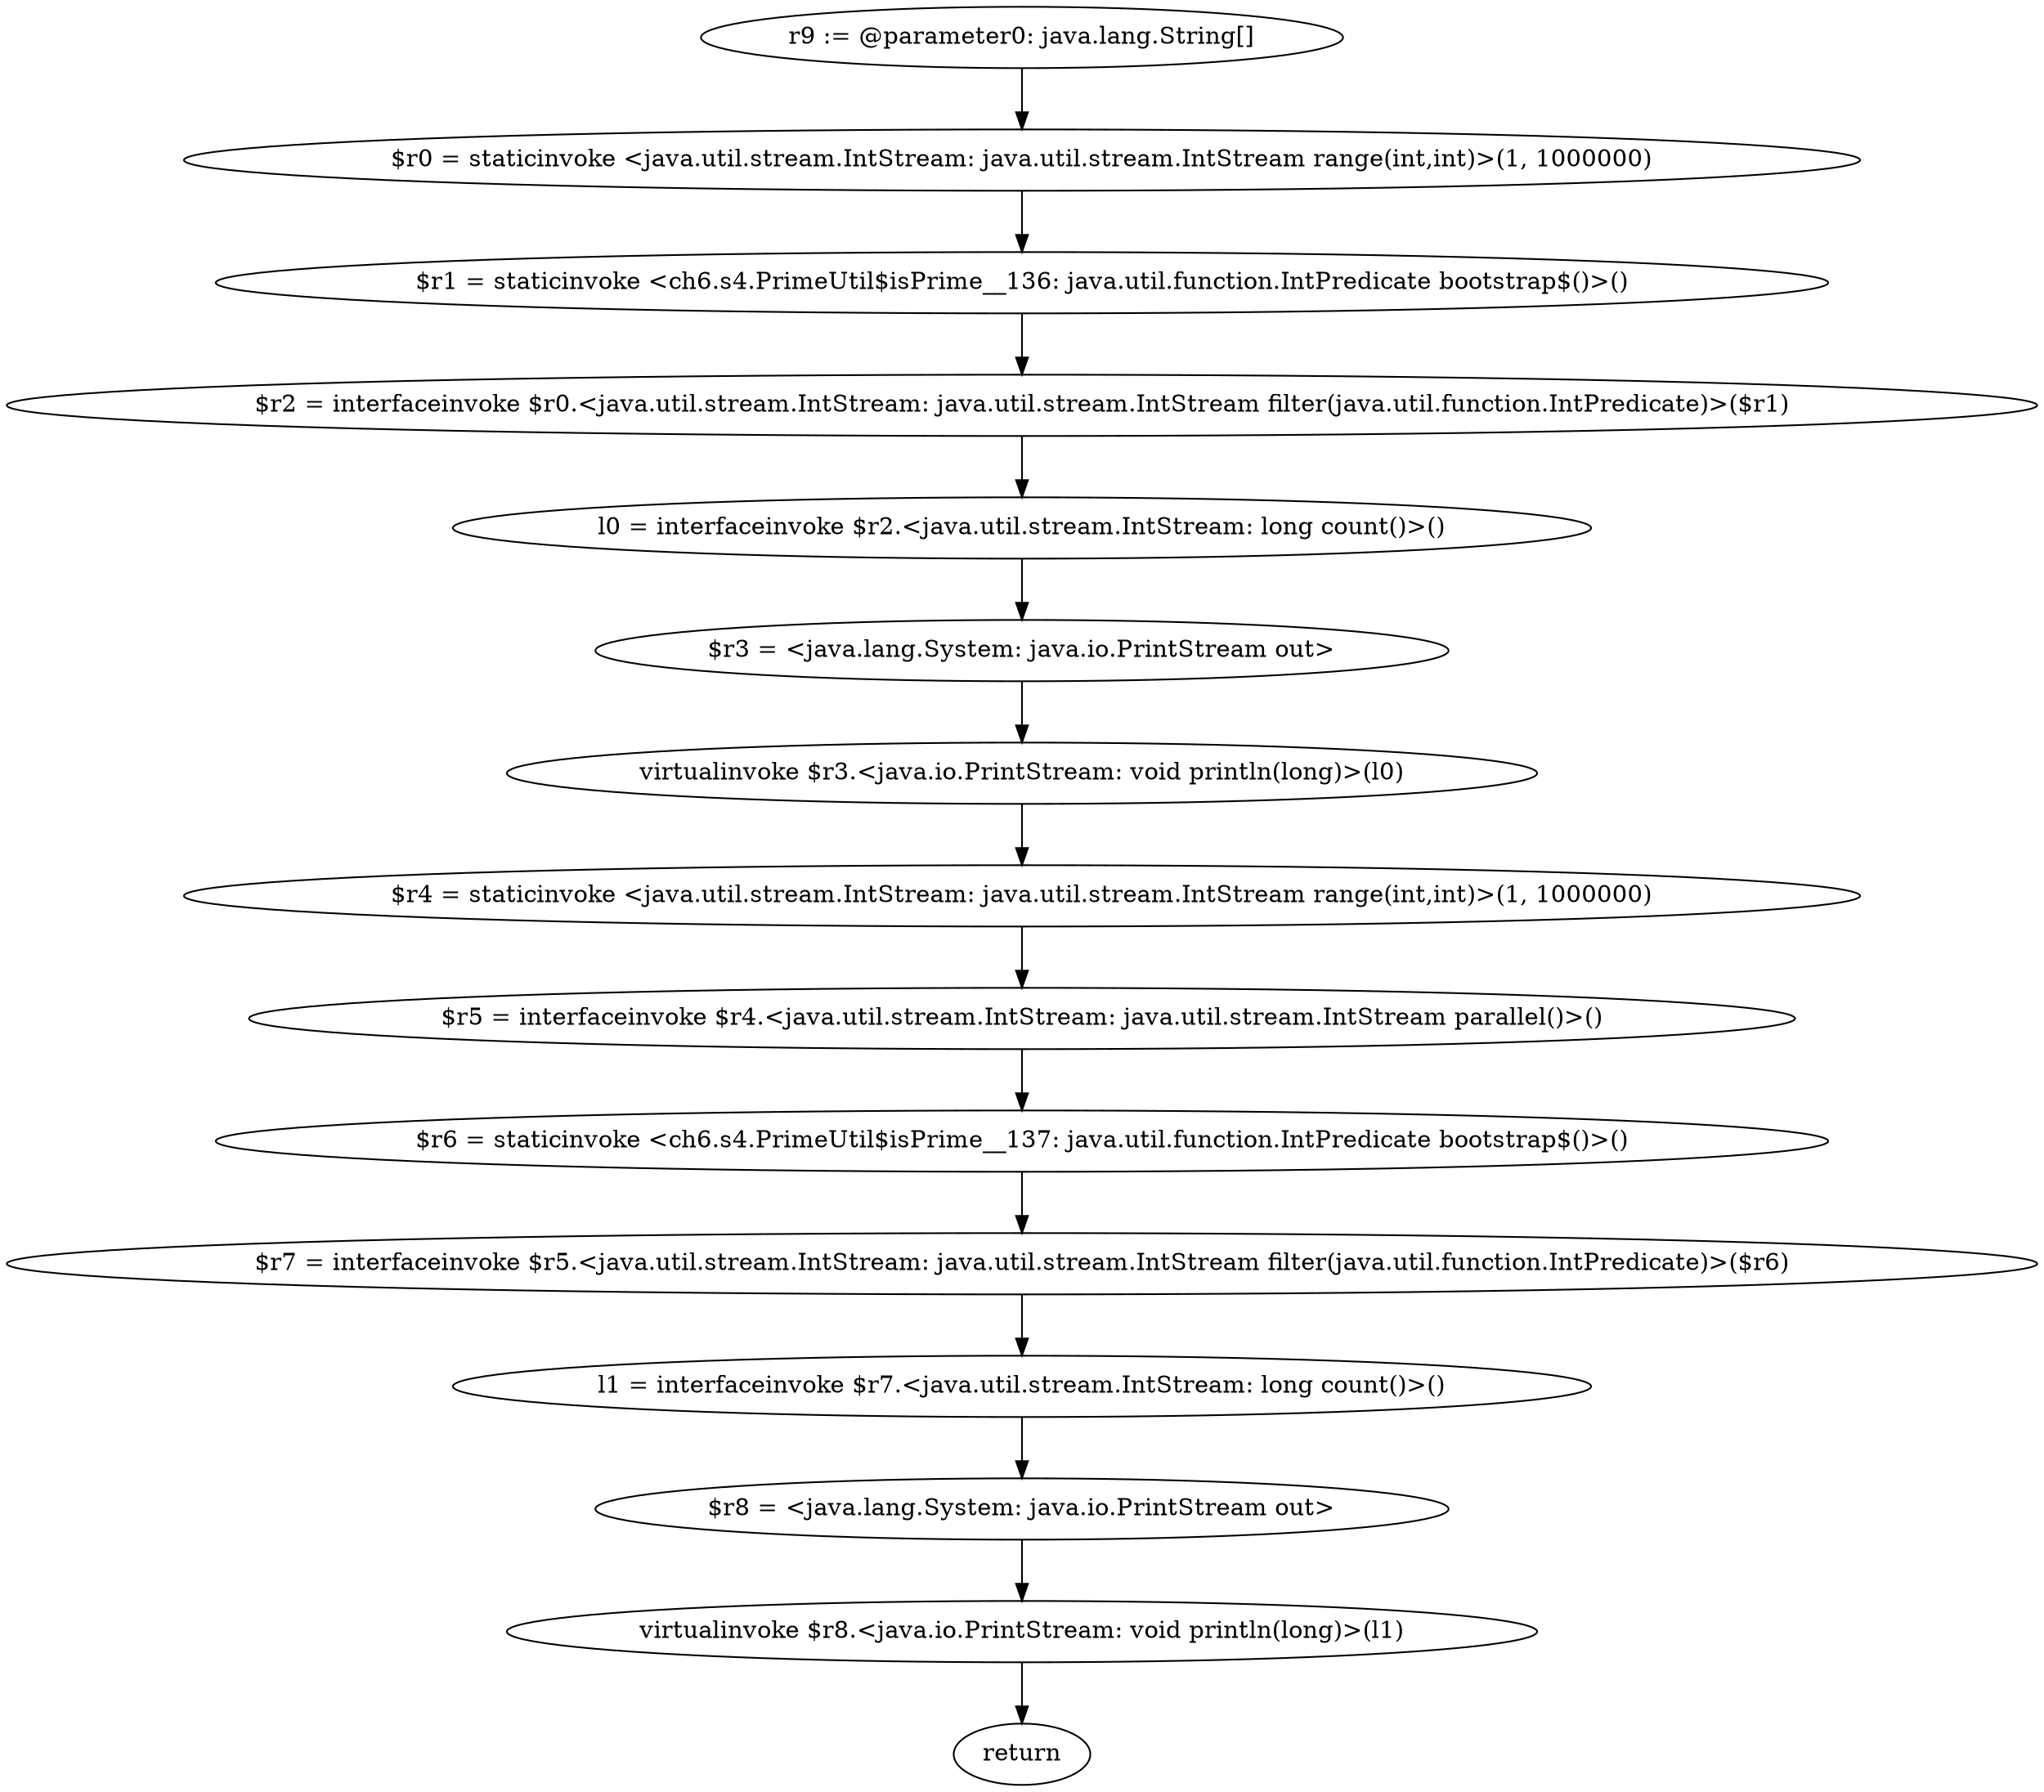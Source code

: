 digraph "unitGraph" {
    "r9 := @parameter0: java.lang.String[]"
    "$r0 = staticinvoke <java.util.stream.IntStream: java.util.stream.IntStream range(int,int)>(1, 1000000)"
    "$r1 = staticinvoke <ch6.s4.PrimeUtil$isPrime__136: java.util.function.IntPredicate bootstrap$()>()"
    "$r2 = interfaceinvoke $r0.<java.util.stream.IntStream: java.util.stream.IntStream filter(java.util.function.IntPredicate)>($r1)"
    "l0 = interfaceinvoke $r2.<java.util.stream.IntStream: long count()>()"
    "$r3 = <java.lang.System: java.io.PrintStream out>"
    "virtualinvoke $r3.<java.io.PrintStream: void println(long)>(l0)"
    "$r4 = staticinvoke <java.util.stream.IntStream: java.util.stream.IntStream range(int,int)>(1, 1000000)"
    "$r5 = interfaceinvoke $r4.<java.util.stream.IntStream: java.util.stream.IntStream parallel()>()"
    "$r6 = staticinvoke <ch6.s4.PrimeUtil$isPrime__137: java.util.function.IntPredicate bootstrap$()>()"
    "$r7 = interfaceinvoke $r5.<java.util.stream.IntStream: java.util.stream.IntStream filter(java.util.function.IntPredicate)>($r6)"
    "l1 = interfaceinvoke $r7.<java.util.stream.IntStream: long count()>()"
    "$r8 = <java.lang.System: java.io.PrintStream out>"
    "virtualinvoke $r8.<java.io.PrintStream: void println(long)>(l1)"
    "return"
    "r9 := @parameter0: java.lang.String[]"->"$r0 = staticinvoke <java.util.stream.IntStream: java.util.stream.IntStream range(int,int)>(1, 1000000)";
    "$r0 = staticinvoke <java.util.stream.IntStream: java.util.stream.IntStream range(int,int)>(1, 1000000)"->"$r1 = staticinvoke <ch6.s4.PrimeUtil$isPrime__136: java.util.function.IntPredicate bootstrap$()>()";
    "$r1 = staticinvoke <ch6.s4.PrimeUtil$isPrime__136: java.util.function.IntPredicate bootstrap$()>()"->"$r2 = interfaceinvoke $r0.<java.util.stream.IntStream: java.util.stream.IntStream filter(java.util.function.IntPredicate)>($r1)";
    "$r2 = interfaceinvoke $r0.<java.util.stream.IntStream: java.util.stream.IntStream filter(java.util.function.IntPredicate)>($r1)"->"l0 = interfaceinvoke $r2.<java.util.stream.IntStream: long count()>()";
    "l0 = interfaceinvoke $r2.<java.util.stream.IntStream: long count()>()"->"$r3 = <java.lang.System: java.io.PrintStream out>";
    "$r3 = <java.lang.System: java.io.PrintStream out>"->"virtualinvoke $r3.<java.io.PrintStream: void println(long)>(l0)";
    "virtualinvoke $r3.<java.io.PrintStream: void println(long)>(l0)"->"$r4 = staticinvoke <java.util.stream.IntStream: java.util.stream.IntStream range(int,int)>(1, 1000000)";
    "$r4 = staticinvoke <java.util.stream.IntStream: java.util.stream.IntStream range(int,int)>(1, 1000000)"->"$r5 = interfaceinvoke $r4.<java.util.stream.IntStream: java.util.stream.IntStream parallel()>()";
    "$r5 = interfaceinvoke $r4.<java.util.stream.IntStream: java.util.stream.IntStream parallel()>()"->"$r6 = staticinvoke <ch6.s4.PrimeUtil$isPrime__137: java.util.function.IntPredicate bootstrap$()>()";
    "$r6 = staticinvoke <ch6.s4.PrimeUtil$isPrime__137: java.util.function.IntPredicate bootstrap$()>()"->"$r7 = interfaceinvoke $r5.<java.util.stream.IntStream: java.util.stream.IntStream filter(java.util.function.IntPredicate)>($r6)";
    "$r7 = interfaceinvoke $r5.<java.util.stream.IntStream: java.util.stream.IntStream filter(java.util.function.IntPredicate)>($r6)"->"l1 = interfaceinvoke $r7.<java.util.stream.IntStream: long count()>()";
    "l1 = interfaceinvoke $r7.<java.util.stream.IntStream: long count()>()"->"$r8 = <java.lang.System: java.io.PrintStream out>";
    "$r8 = <java.lang.System: java.io.PrintStream out>"->"virtualinvoke $r8.<java.io.PrintStream: void println(long)>(l1)";
    "virtualinvoke $r8.<java.io.PrintStream: void println(long)>(l1)"->"return";
}
